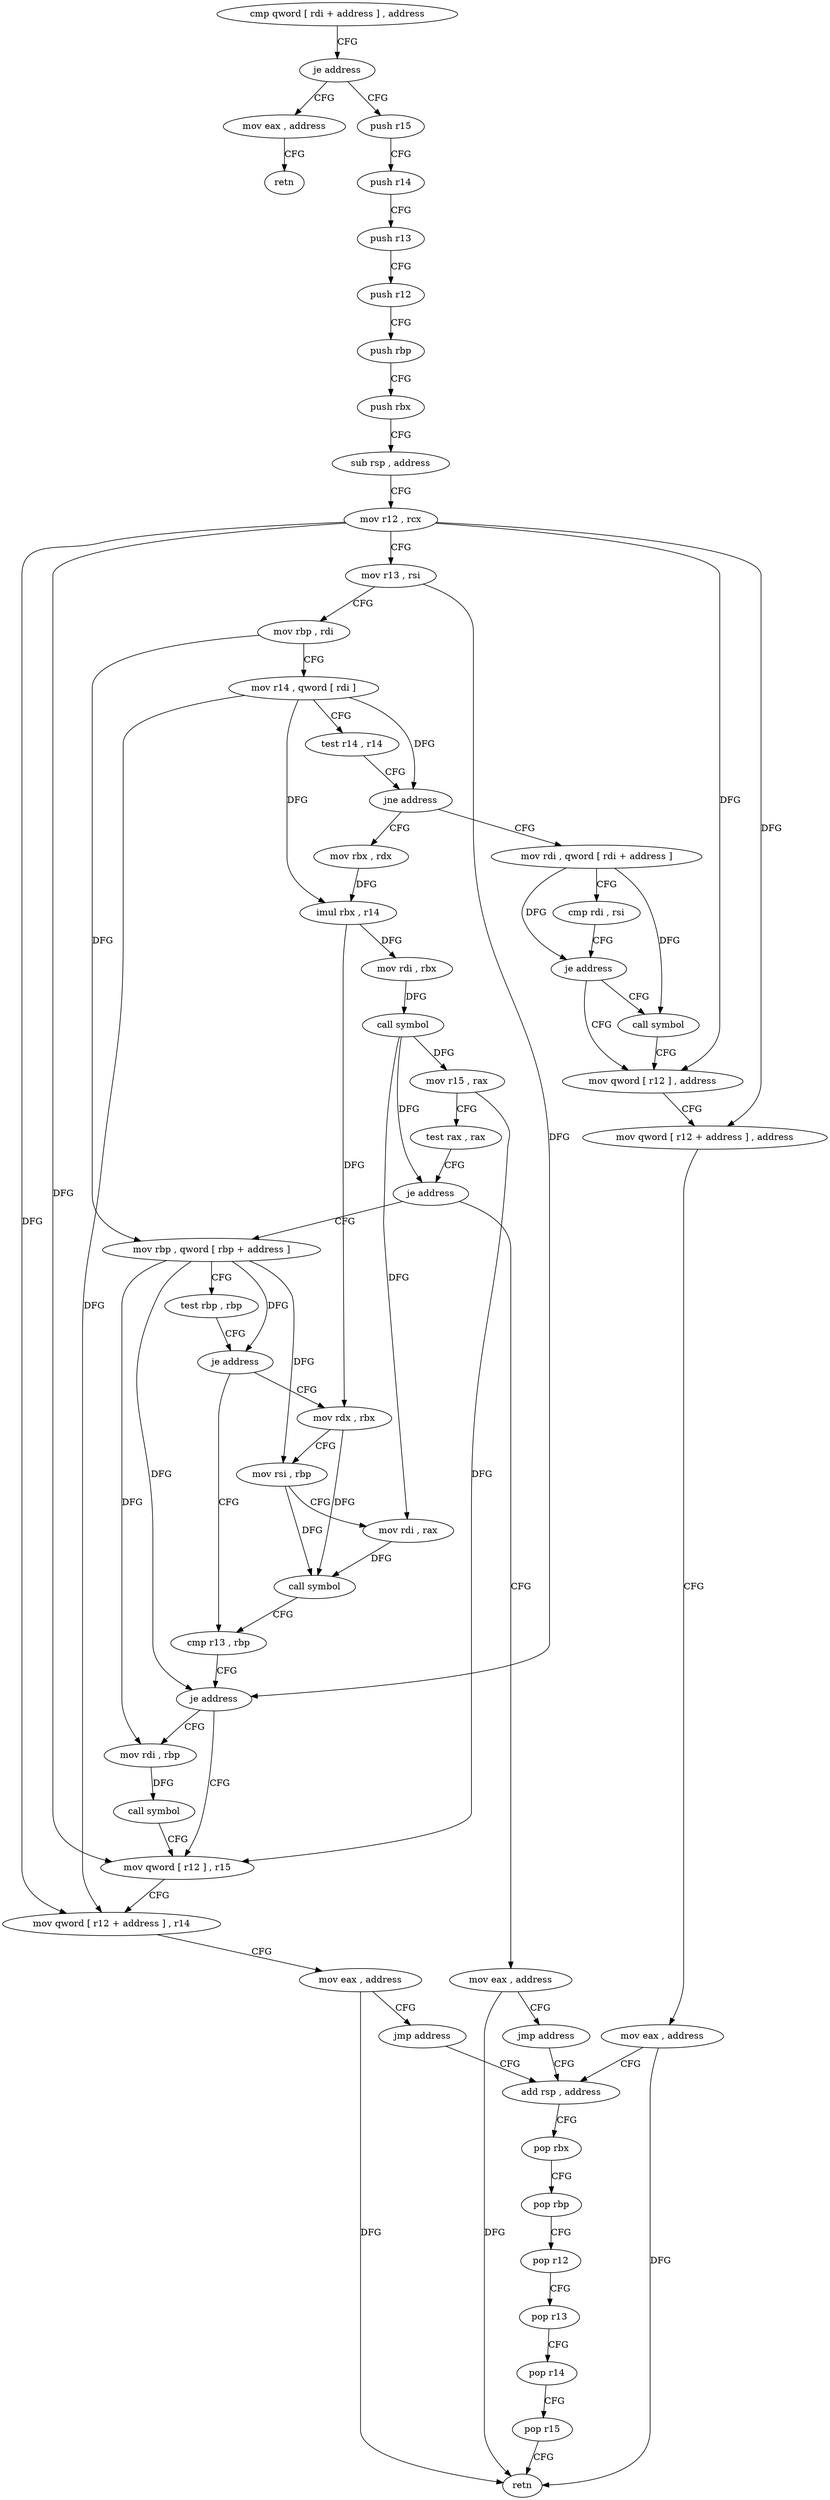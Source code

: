 digraph "func" {
"167756" [label = "cmp qword [ rdi + address ] , address" ]
"167761" [label = "je address" ]
"167924" [label = "mov eax , address" ]
"167767" [label = "push r15" ]
"167929" [label = "retn" ]
"167769" [label = "push r14" ]
"167771" [label = "push r13" ]
"167773" [label = "push r12" ]
"167775" [label = "push rbp" ]
"167776" [label = "push rbx" ]
"167777" [label = "sub rsp , address" ]
"167781" [label = "mov r12 , rcx" ]
"167784" [label = "mov r13 , rsi" ]
"167787" [label = "mov rbp , rdi" ]
"167790" [label = "mov r14 , qword [ rdi ]" ]
"167793" [label = "test r14 , r14" ]
"167796" [label = "jne address" ]
"167849" [label = "mov rbx , rdx" ]
"167798" [label = "mov rdi , qword [ rdi + address ]" ]
"167852" [label = "imul rbx , r14" ]
"167856" [label = "mov rdi , rbx" ]
"167859" [label = "call symbol" ]
"167864" [label = "mov r15 , rax" ]
"167867" [label = "test rax , rax" ]
"167870" [label = "je address" ]
"167930" [label = "mov eax , address" ]
"167872" [label = "mov rbp , qword [ rbp + address ]" ]
"167802" [label = "cmp rdi , rsi" ]
"167805" [label = "je address" ]
"167812" [label = "mov qword [ r12 ] , address" ]
"167807" [label = "call symbol" ]
"167935" [label = "jmp address" ]
"167834" [label = "add rsp , address" ]
"167876" [label = "test rbp , rbp" ]
"167879" [label = "je address" ]
"167895" [label = "cmp r13 , rbp" ]
"167881" [label = "mov rdx , rbx" ]
"167820" [label = "mov qword [ r12 + address ] , address" ]
"167829" [label = "mov eax , address" ]
"167838" [label = "pop rbx" ]
"167839" [label = "pop rbp" ]
"167840" [label = "pop r12" ]
"167842" [label = "pop r13" ]
"167844" [label = "pop r14" ]
"167846" [label = "pop r15" ]
"167848" [label = "retn" ]
"167898" [label = "je address" ]
"167908" [label = "mov qword [ r12 ] , r15" ]
"167900" [label = "mov rdi , rbp" ]
"167884" [label = "mov rsi , rbp" ]
"167887" [label = "mov rdi , rax" ]
"167890" [label = "call symbol" ]
"167912" [label = "mov qword [ r12 + address ] , r14" ]
"167917" [label = "mov eax , address" ]
"167922" [label = "jmp address" ]
"167903" [label = "call symbol" ]
"167756" -> "167761" [ label = "CFG" ]
"167761" -> "167924" [ label = "CFG" ]
"167761" -> "167767" [ label = "CFG" ]
"167924" -> "167929" [ label = "CFG" ]
"167767" -> "167769" [ label = "CFG" ]
"167769" -> "167771" [ label = "CFG" ]
"167771" -> "167773" [ label = "CFG" ]
"167773" -> "167775" [ label = "CFG" ]
"167775" -> "167776" [ label = "CFG" ]
"167776" -> "167777" [ label = "CFG" ]
"167777" -> "167781" [ label = "CFG" ]
"167781" -> "167784" [ label = "CFG" ]
"167781" -> "167812" [ label = "DFG" ]
"167781" -> "167820" [ label = "DFG" ]
"167781" -> "167908" [ label = "DFG" ]
"167781" -> "167912" [ label = "DFG" ]
"167784" -> "167787" [ label = "CFG" ]
"167784" -> "167898" [ label = "DFG" ]
"167787" -> "167790" [ label = "CFG" ]
"167787" -> "167872" [ label = "DFG" ]
"167790" -> "167793" [ label = "CFG" ]
"167790" -> "167796" [ label = "DFG" ]
"167790" -> "167852" [ label = "DFG" ]
"167790" -> "167912" [ label = "DFG" ]
"167793" -> "167796" [ label = "CFG" ]
"167796" -> "167849" [ label = "CFG" ]
"167796" -> "167798" [ label = "CFG" ]
"167849" -> "167852" [ label = "DFG" ]
"167798" -> "167802" [ label = "CFG" ]
"167798" -> "167805" [ label = "DFG" ]
"167798" -> "167807" [ label = "DFG" ]
"167852" -> "167856" [ label = "DFG" ]
"167852" -> "167881" [ label = "DFG" ]
"167856" -> "167859" [ label = "DFG" ]
"167859" -> "167864" [ label = "DFG" ]
"167859" -> "167870" [ label = "DFG" ]
"167859" -> "167887" [ label = "DFG" ]
"167864" -> "167867" [ label = "CFG" ]
"167864" -> "167908" [ label = "DFG" ]
"167867" -> "167870" [ label = "CFG" ]
"167870" -> "167930" [ label = "CFG" ]
"167870" -> "167872" [ label = "CFG" ]
"167930" -> "167935" [ label = "CFG" ]
"167930" -> "167848" [ label = "DFG" ]
"167872" -> "167876" [ label = "CFG" ]
"167872" -> "167879" [ label = "DFG" ]
"167872" -> "167898" [ label = "DFG" ]
"167872" -> "167884" [ label = "DFG" ]
"167872" -> "167900" [ label = "DFG" ]
"167802" -> "167805" [ label = "CFG" ]
"167805" -> "167812" [ label = "CFG" ]
"167805" -> "167807" [ label = "CFG" ]
"167812" -> "167820" [ label = "CFG" ]
"167807" -> "167812" [ label = "CFG" ]
"167935" -> "167834" [ label = "CFG" ]
"167834" -> "167838" [ label = "CFG" ]
"167876" -> "167879" [ label = "CFG" ]
"167879" -> "167895" [ label = "CFG" ]
"167879" -> "167881" [ label = "CFG" ]
"167895" -> "167898" [ label = "CFG" ]
"167881" -> "167884" [ label = "CFG" ]
"167881" -> "167890" [ label = "DFG" ]
"167820" -> "167829" [ label = "CFG" ]
"167829" -> "167834" [ label = "CFG" ]
"167829" -> "167848" [ label = "DFG" ]
"167838" -> "167839" [ label = "CFG" ]
"167839" -> "167840" [ label = "CFG" ]
"167840" -> "167842" [ label = "CFG" ]
"167842" -> "167844" [ label = "CFG" ]
"167844" -> "167846" [ label = "CFG" ]
"167846" -> "167848" [ label = "CFG" ]
"167898" -> "167908" [ label = "CFG" ]
"167898" -> "167900" [ label = "CFG" ]
"167908" -> "167912" [ label = "CFG" ]
"167900" -> "167903" [ label = "DFG" ]
"167884" -> "167887" [ label = "CFG" ]
"167884" -> "167890" [ label = "DFG" ]
"167887" -> "167890" [ label = "DFG" ]
"167890" -> "167895" [ label = "CFG" ]
"167912" -> "167917" [ label = "CFG" ]
"167917" -> "167922" [ label = "CFG" ]
"167917" -> "167848" [ label = "DFG" ]
"167922" -> "167834" [ label = "CFG" ]
"167903" -> "167908" [ label = "CFG" ]
}
